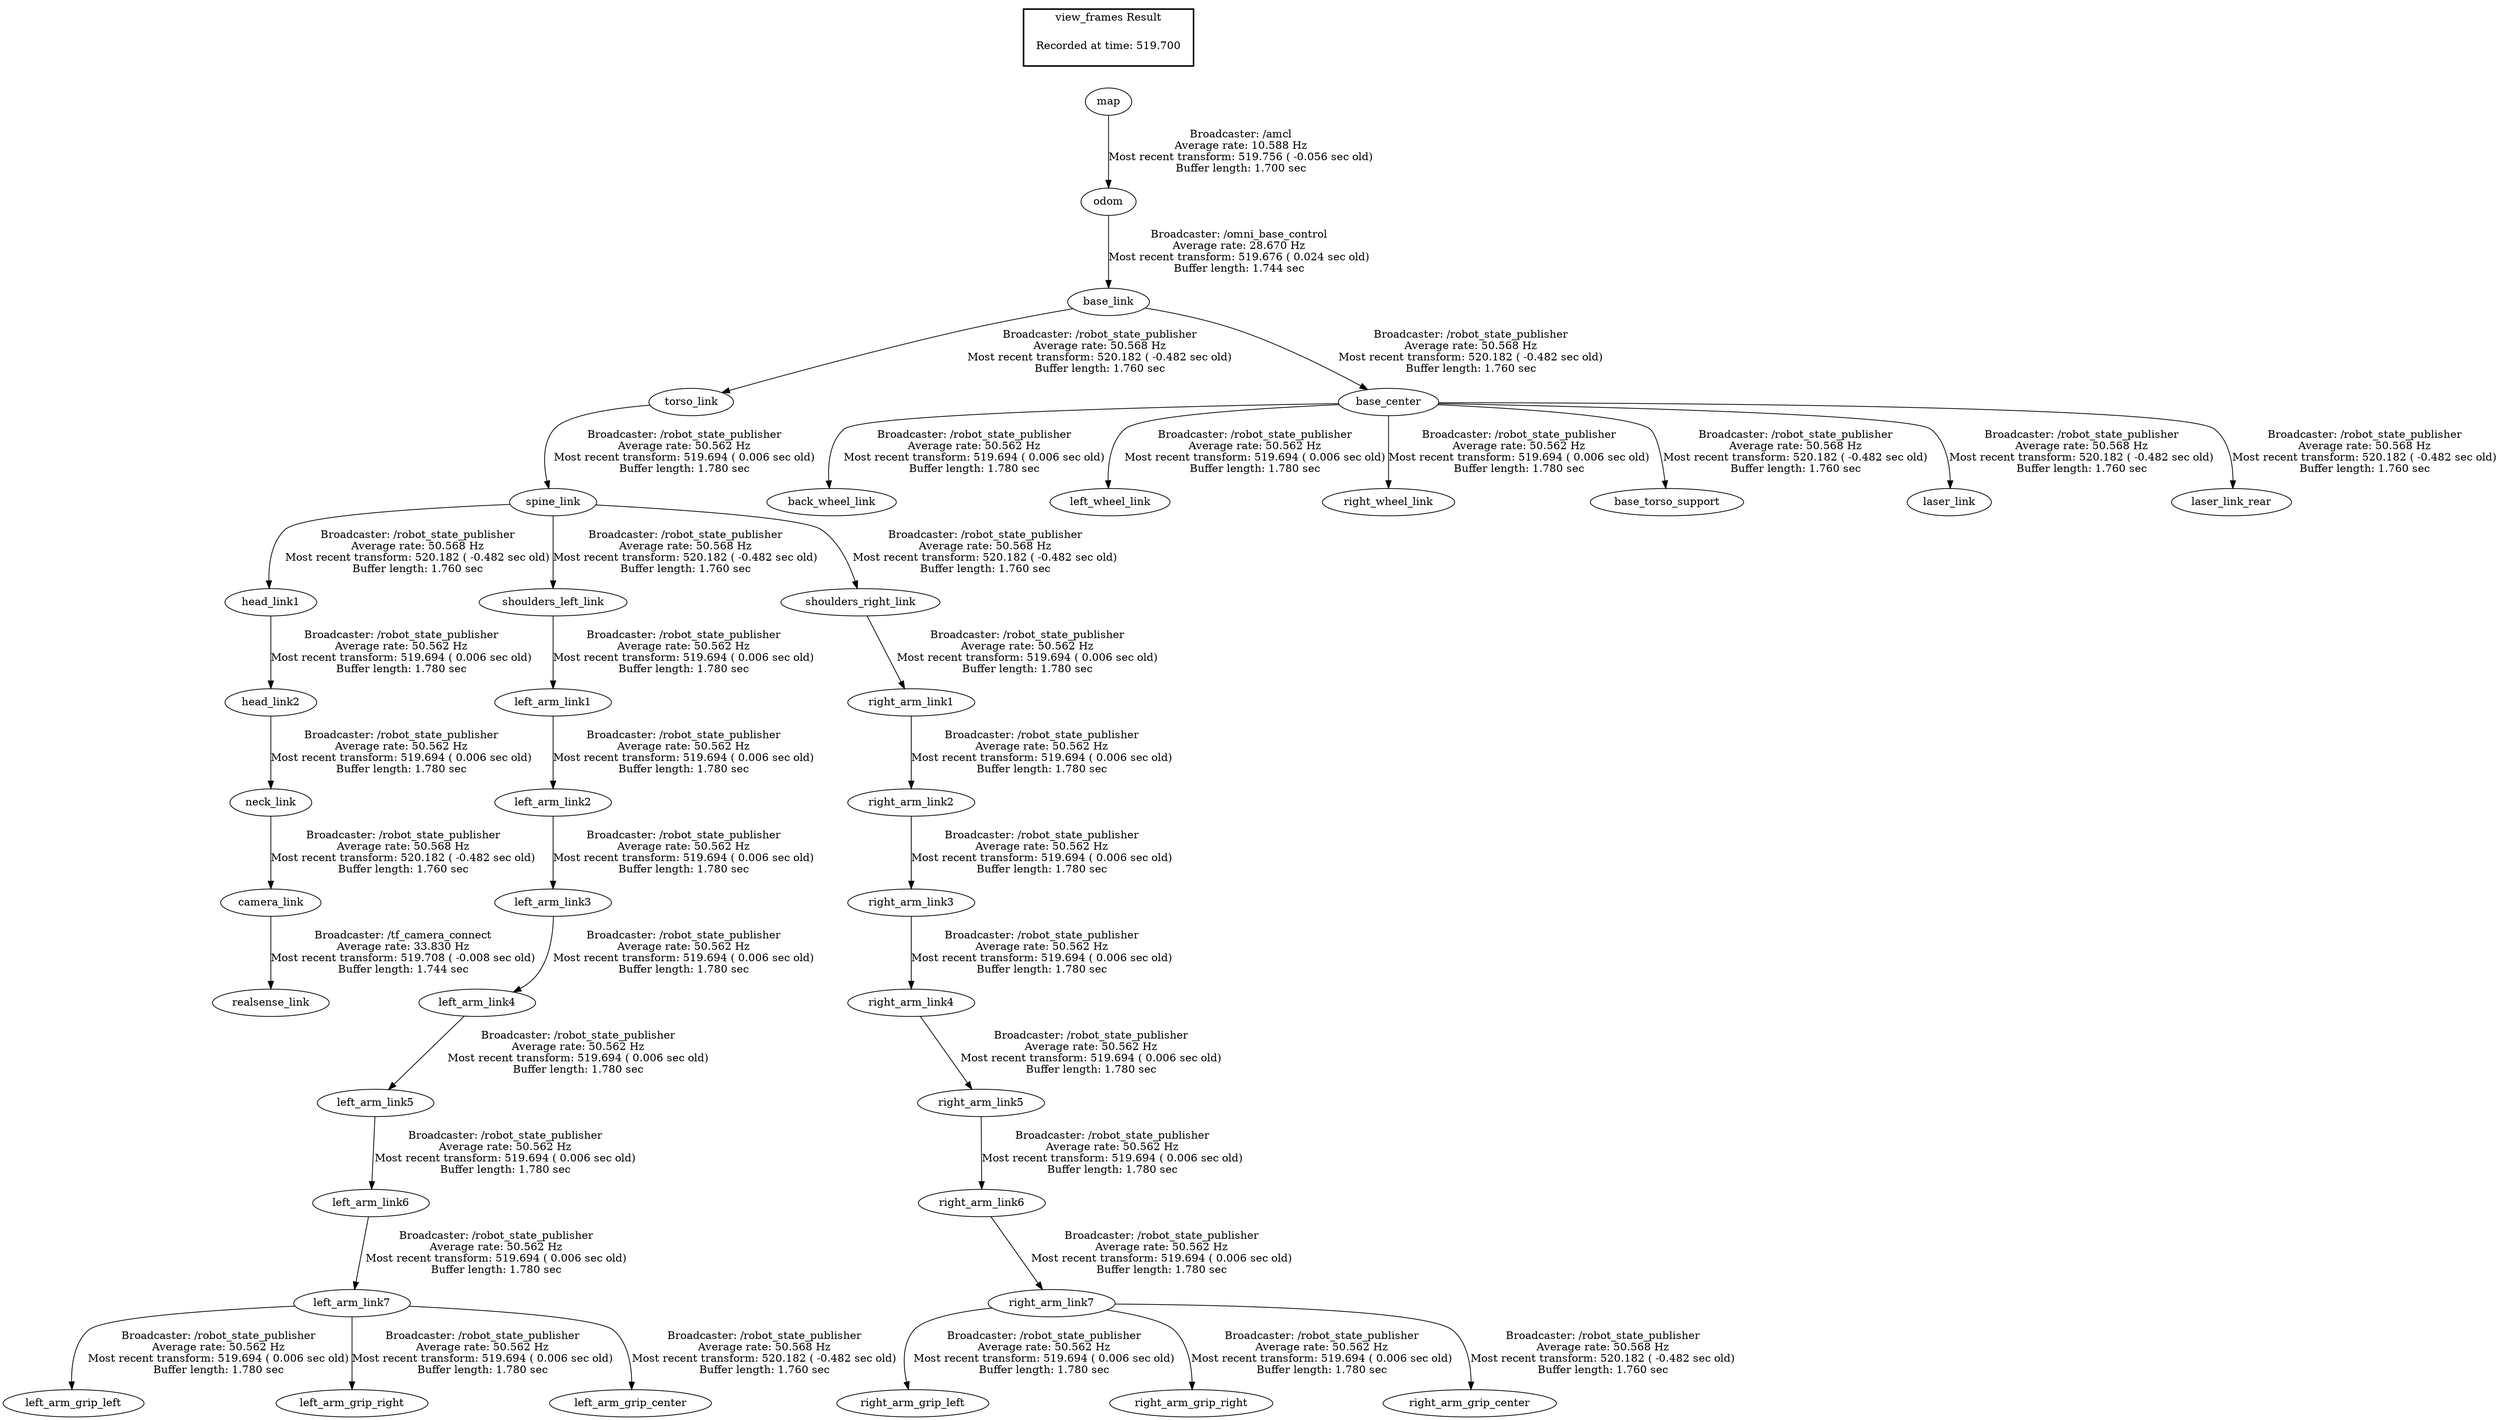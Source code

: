 digraph G {
"head_link1" -> "head_link2"[label="Broadcaster: /robot_state_publisher\nAverage rate: 50.562 Hz\nMost recent transform: 519.694 ( 0.006 sec old)\nBuffer length: 1.780 sec\n"];
"spine_link" -> "head_link1"[label="Broadcaster: /robot_state_publisher\nAverage rate: 50.568 Hz\nMost recent transform: 520.182 ( -0.482 sec old)\nBuffer length: 1.760 sec\n"];
"head_link2" -> "neck_link"[label="Broadcaster: /robot_state_publisher\nAverage rate: 50.562 Hz\nMost recent transform: 519.694 ( 0.006 sec old)\nBuffer length: 1.780 sec\n"];
"shoulders_left_link" -> "left_arm_link1"[label="Broadcaster: /robot_state_publisher\nAverage rate: 50.562 Hz\nMost recent transform: 519.694 ( 0.006 sec old)\nBuffer length: 1.780 sec\n"];
"spine_link" -> "shoulders_left_link"[label="Broadcaster: /robot_state_publisher\nAverage rate: 50.568 Hz\nMost recent transform: 520.182 ( -0.482 sec old)\nBuffer length: 1.760 sec\n"];
"left_arm_link1" -> "left_arm_link2"[label="Broadcaster: /robot_state_publisher\nAverage rate: 50.562 Hz\nMost recent transform: 519.694 ( 0.006 sec old)\nBuffer length: 1.780 sec\n"];
"left_arm_link2" -> "left_arm_link3"[label="Broadcaster: /robot_state_publisher\nAverage rate: 50.562 Hz\nMost recent transform: 519.694 ( 0.006 sec old)\nBuffer length: 1.780 sec\n"];
"left_arm_link3" -> "left_arm_link4"[label="Broadcaster: /robot_state_publisher\nAverage rate: 50.562 Hz\nMost recent transform: 519.694 ( 0.006 sec old)\nBuffer length: 1.780 sec\n"];
"left_arm_link4" -> "left_arm_link5"[label="Broadcaster: /robot_state_publisher\nAverage rate: 50.562 Hz\nMost recent transform: 519.694 ( 0.006 sec old)\nBuffer length: 1.780 sec\n"];
"left_arm_link5" -> "left_arm_link6"[label="Broadcaster: /robot_state_publisher\nAverage rate: 50.562 Hz\nMost recent transform: 519.694 ( 0.006 sec old)\nBuffer length: 1.780 sec\n"];
"left_arm_link6" -> "left_arm_link7"[label="Broadcaster: /robot_state_publisher\nAverage rate: 50.562 Hz\nMost recent transform: 519.694 ( 0.006 sec old)\nBuffer length: 1.780 sec\n"];
"left_arm_link7" -> "left_arm_grip_left"[label="Broadcaster: /robot_state_publisher\nAverage rate: 50.562 Hz\nMost recent transform: 519.694 ( 0.006 sec old)\nBuffer length: 1.780 sec\n"];
"left_arm_link7" -> "left_arm_grip_right"[label="Broadcaster: /robot_state_publisher\nAverage rate: 50.562 Hz\nMost recent transform: 519.694 ( 0.006 sec old)\nBuffer length: 1.780 sec\n"];
"shoulders_right_link" -> "right_arm_link1"[label="Broadcaster: /robot_state_publisher\nAverage rate: 50.562 Hz\nMost recent transform: 519.694 ( 0.006 sec old)\nBuffer length: 1.780 sec\n"];
"spine_link" -> "shoulders_right_link"[label="Broadcaster: /robot_state_publisher\nAverage rate: 50.568 Hz\nMost recent transform: 520.182 ( -0.482 sec old)\nBuffer length: 1.760 sec\n"];
"right_arm_link1" -> "right_arm_link2"[label="Broadcaster: /robot_state_publisher\nAverage rate: 50.562 Hz\nMost recent transform: 519.694 ( 0.006 sec old)\nBuffer length: 1.780 sec\n"];
"right_arm_link2" -> "right_arm_link3"[label="Broadcaster: /robot_state_publisher\nAverage rate: 50.562 Hz\nMost recent transform: 519.694 ( 0.006 sec old)\nBuffer length: 1.780 sec\n"];
"right_arm_link3" -> "right_arm_link4"[label="Broadcaster: /robot_state_publisher\nAverage rate: 50.562 Hz\nMost recent transform: 519.694 ( 0.006 sec old)\nBuffer length: 1.780 sec\n"];
"right_arm_link4" -> "right_arm_link5"[label="Broadcaster: /robot_state_publisher\nAverage rate: 50.562 Hz\nMost recent transform: 519.694 ( 0.006 sec old)\nBuffer length: 1.780 sec\n"];
"right_arm_link5" -> "right_arm_link6"[label="Broadcaster: /robot_state_publisher\nAverage rate: 50.562 Hz\nMost recent transform: 519.694 ( 0.006 sec old)\nBuffer length: 1.780 sec\n"];
"right_arm_link6" -> "right_arm_link7"[label="Broadcaster: /robot_state_publisher\nAverage rate: 50.562 Hz\nMost recent transform: 519.694 ( 0.006 sec old)\nBuffer length: 1.780 sec\n"];
"right_arm_link7" -> "right_arm_grip_left"[label="Broadcaster: /robot_state_publisher\nAverage rate: 50.562 Hz\nMost recent transform: 519.694 ( 0.006 sec old)\nBuffer length: 1.780 sec\n"];
"right_arm_link7" -> "right_arm_grip_right"[label="Broadcaster: /robot_state_publisher\nAverage rate: 50.562 Hz\nMost recent transform: 519.694 ( 0.006 sec old)\nBuffer length: 1.780 sec\n"];
"torso_link" -> "spine_link"[label="Broadcaster: /robot_state_publisher\nAverage rate: 50.562 Hz\nMost recent transform: 519.694 ( 0.006 sec old)\nBuffer length: 1.780 sec\n"];
"base_link" -> "torso_link"[label="Broadcaster: /robot_state_publisher\nAverage rate: 50.568 Hz\nMost recent transform: 520.182 ( -0.482 sec old)\nBuffer length: 1.760 sec\n"];
"base_center" -> "back_wheel_link"[label="Broadcaster: /robot_state_publisher\nAverage rate: 50.562 Hz\nMost recent transform: 519.694 ( 0.006 sec old)\nBuffer length: 1.780 sec\n"];
"base_link" -> "base_center"[label="Broadcaster: /robot_state_publisher\nAverage rate: 50.568 Hz\nMost recent transform: 520.182 ( -0.482 sec old)\nBuffer length: 1.760 sec\n"];
"base_center" -> "left_wheel_link"[label="Broadcaster: /robot_state_publisher\nAverage rate: 50.562 Hz\nMost recent transform: 519.694 ( 0.006 sec old)\nBuffer length: 1.780 sec\n"];
"base_center" -> "right_wheel_link"[label="Broadcaster: /robot_state_publisher\nAverage rate: 50.562 Hz\nMost recent transform: 519.694 ( 0.006 sec old)\nBuffer length: 1.780 sec\n"];
"odom" -> "base_link"[label="Broadcaster: /omni_base_control\nAverage rate: 28.670 Hz\nMost recent transform: 519.676 ( 0.024 sec old)\nBuffer length: 1.744 sec\n"];
"base_center" -> "base_torso_support"[label="Broadcaster: /robot_state_publisher\nAverage rate: 50.568 Hz\nMost recent transform: 520.182 ( -0.482 sec old)\nBuffer length: 1.760 sec\n"];
"neck_link" -> "camera_link"[label="Broadcaster: /robot_state_publisher\nAverage rate: 50.568 Hz\nMost recent transform: 520.182 ( -0.482 sec old)\nBuffer length: 1.760 sec\n"];
"left_arm_link7" -> "left_arm_grip_center"[label="Broadcaster: /robot_state_publisher\nAverage rate: 50.568 Hz\nMost recent transform: 520.182 ( -0.482 sec old)\nBuffer length: 1.760 sec\n"];
"base_center" -> "laser_link"[label="Broadcaster: /robot_state_publisher\nAverage rate: 50.568 Hz\nMost recent transform: 520.182 ( -0.482 sec old)\nBuffer length: 1.760 sec\n"];
"right_arm_link7" -> "right_arm_grip_center"[label="Broadcaster: /robot_state_publisher\nAverage rate: 50.568 Hz\nMost recent transform: 520.182 ( -0.482 sec old)\nBuffer length: 1.760 sec\n"];
"base_center" -> "laser_link_rear"[label="Broadcaster: /robot_state_publisher\nAverage rate: 50.568 Hz\nMost recent transform: 520.182 ( -0.482 sec old)\nBuffer length: 1.760 sec\n"];
"map" -> "odom"[label="Broadcaster: /amcl\nAverage rate: 10.588 Hz\nMost recent transform: 519.756 ( -0.056 sec old)\nBuffer length: 1.700 sec\n"];
"camera_link" -> "realsense_link"[label="Broadcaster: /tf_camera_connect\nAverage rate: 33.830 Hz\nMost recent transform: 519.708 ( -0.008 sec old)\nBuffer length: 1.744 sec\n"];
edge [style=invis];
 subgraph cluster_legend { style=bold; color=black; label ="view_frames Result";
"Recorded at time: 519.700"[ shape=plaintext ] ;
 }->"map";
}